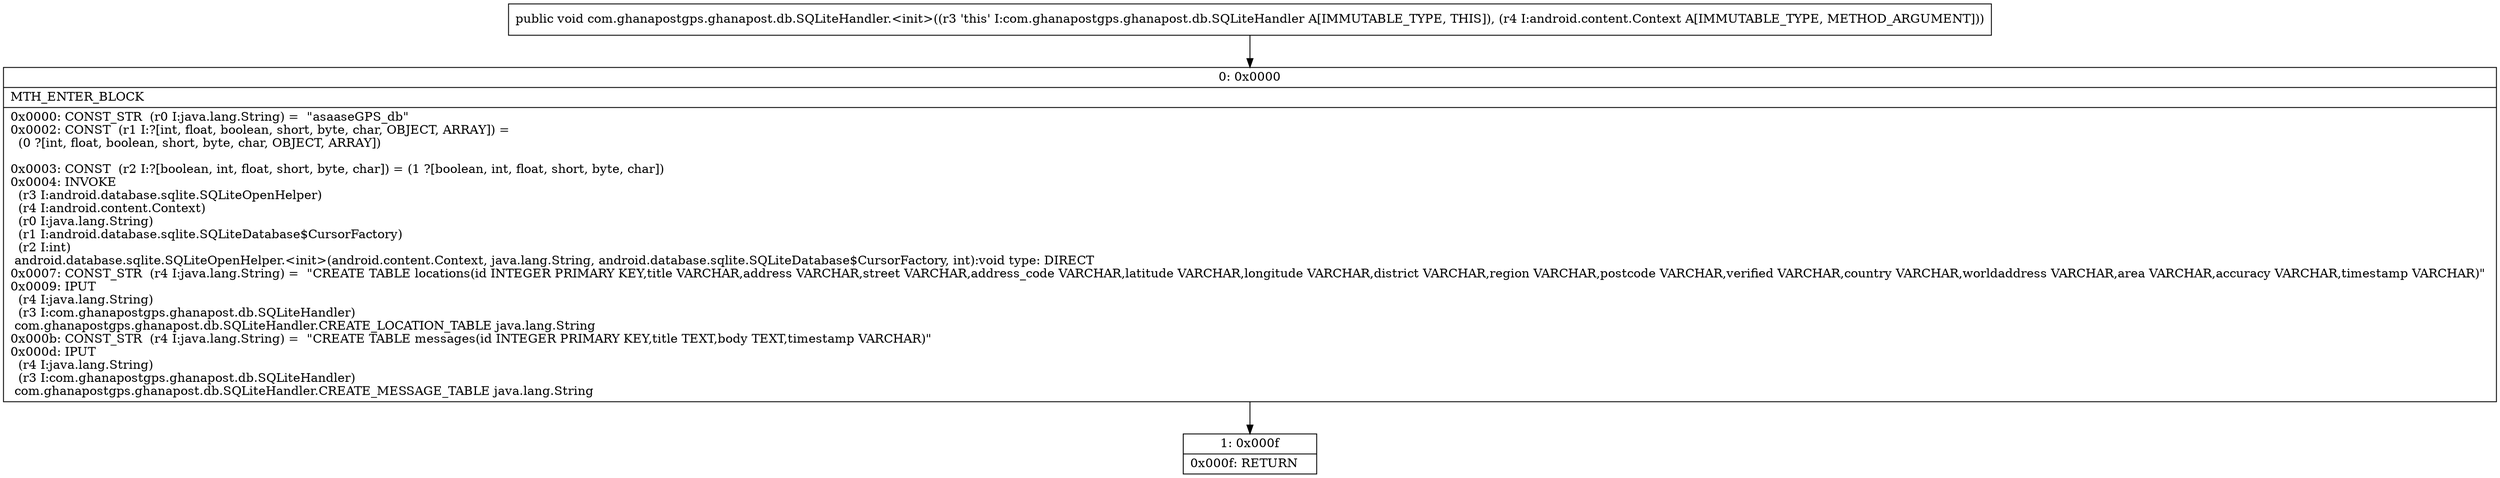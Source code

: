 digraph "CFG forcom.ghanapostgps.ghanapost.db.SQLiteHandler.\<init\>(Landroid\/content\/Context;)V" {
Node_0 [shape=record,label="{0\:\ 0x0000|MTH_ENTER_BLOCK\l|0x0000: CONST_STR  (r0 I:java.lang.String) =  \"asaaseGPS_db\" \l0x0002: CONST  (r1 I:?[int, float, boolean, short, byte, char, OBJECT, ARRAY]) = \l  (0 ?[int, float, boolean, short, byte, char, OBJECT, ARRAY])\l \l0x0003: CONST  (r2 I:?[boolean, int, float, short, byte, char]) = (1 ?[boolean, int, float, short, byte, char]) \l0x0004: INVOKE  \l  (r3 I:android.database.sqlite.SQLiteOpenHelper)\l  (r4 I:android.content.Context)\l  (r0 I:java.lang.String)\l  (r1 I:android.database.sqlite.SQLiteDatabase$CursorFactory)\l  (r2 I:int)\l android.database.sqlite.SQLiteOpenHelper.\<init\>(android.content.Context, java.lang.String, android.database.sqlite.SQLiteDatabase$CursorFactory, int):void type: DIRECT \l0x0007: CONST_STR  (r4 I:java.lang.String) =  \"CREATE TABLE locations(id INTEGER PRIMARY KEY,title VARCHAR,address VARCHAR,street VARCHAR,address_code VARCHAR,latitude VARCHAR,longitude VARCHAR,district VARCHAR,region VARCHAR,postcode VARCHAR,verified VARCHAR,country VARCHAR,worldaddress VARCHAR,area VARCHAR,accuracy VARCHAR,timestamp VARCHAR)\" \l0x0009: IPUT  \l  (r4 I:java.lang.String)\l  (r3 I:com.ghanapostgps.ghanapost.db.SQLiteHandler)\l com.ghanapostgps.ghanapost.db.SQLiteHandler.CREATE_LOCATION_TABLE java.lang.String \l0x000b: CONST_STR  (r4 I:java.lang.String) =  \"CREATE TABLE messages(id INTEGER PRIMARY KEY,title TEXT,body TEXT,timestamp VARCHAR)\" \l0x000d: IPUT  \l  (r4 I:java.lang.String)\l  (r3 I:com.ghanapostgps.ghanapost.db.SQLiteHandler)\l com.ghanapostgps.ghanapost.db.SQLiteHandler.CREATE_MESSAGE_TABLE java.lang.String \l}"];
Node_1 [shape=record,label="{1\:\ 0x000f|0x000f: RETURN   \l}"];
MethodNode[shape=record,label="{public void com.ghanapostgps.ghanapost.db.SQLiteHandler.\<init\>((r3 'this' I:com.ghanapostgps.ghanapost.db.SQLiteHandler A[IMMUTABLE_TYPE, THIS]), (r4 I:android.content.Context A[IMMUTABLE_TYPE, METHOD_ARGUMENT])) }"];
MethodNode -> Node_0;
Node_0 -> Node_1;
}

